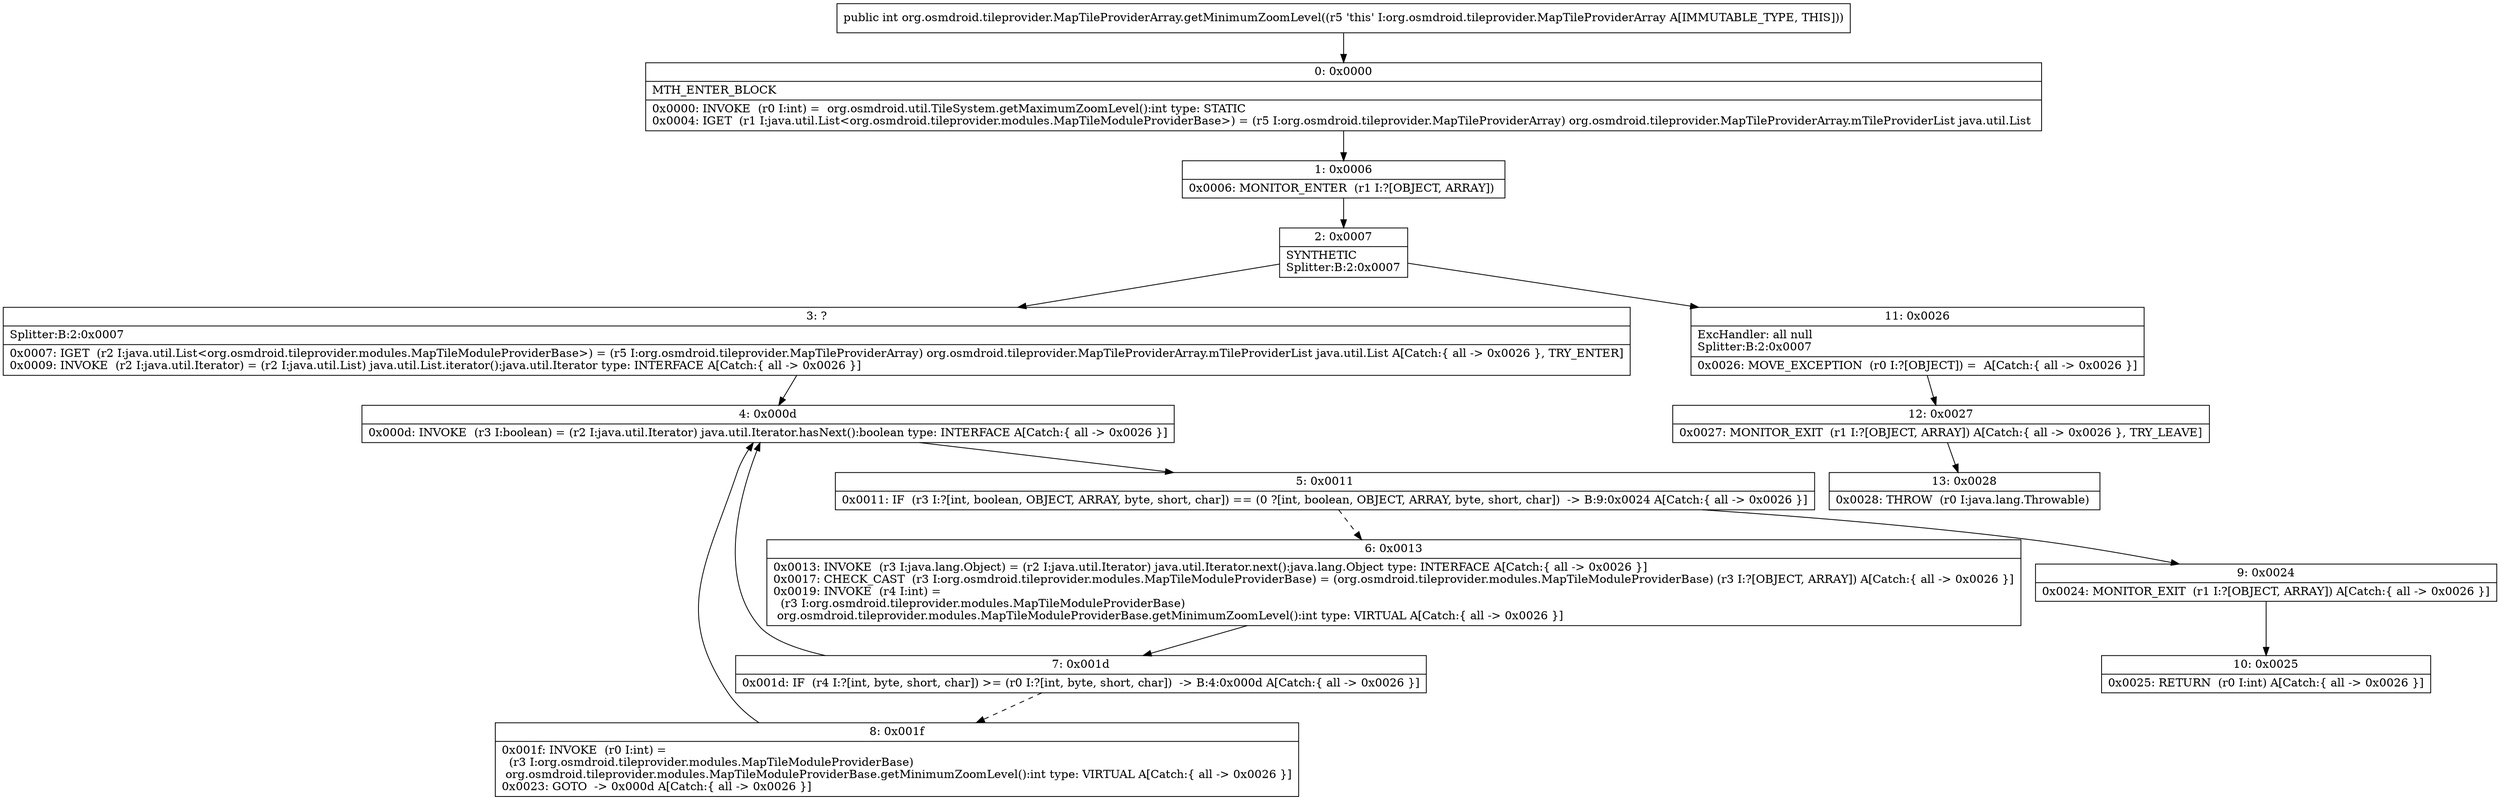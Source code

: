 digraph "CFG fororg.osmdroid.tileprovider.MapTileProviderArray.getMinimumZoomLevel()I" {
Node_0 [shape=record,label="{0\:\ 0x0000|MTH_ENTER_BLOCK\l|0x0000: INVOKE  (r0 I:int) =  org.osmdroid.util.TileSystem.getMaximumZoomLevel():int type: STATIC \l0x0004: IGET  (r1 I:java.util.List\<org.osmdroid.tileprovider.modules.MapTileModuleProviderBase\>) = (r5 I:org.osmdroid.tileprovider.MapTileProviderArray) org.osmdroid.tileprovider.MapTileProviderArray.mTileProviderList java.util.List \l}"];
Node_1 [shape=record,label="{1\:\ 0x0006|0x0006: MONITOR_ENTER  (r1 I:?[OBJECT, ARRAY]) \l}"];
Node_2 [shape=record,label="{2\:\ 0x0007|SYNTHETIC\lSplitter:B:2:0x0007\l}"];
Node_3 [shape=record,label="{3\:\ ?|Splitter:B:2:0x0007\l|0x0007: IGET  (r2 I:java.util.List\<org.osmdroid.tileprovider.modules.MapTileModuleProviderBase\>) = (r5 I:org.osmdroid.tileprovider.MapTileProviderArray) org.osmdroid.tileprovider.MapTileProviderArray.mTileProviderList java.util.List A[Catch:\{ all \-\> 0x0026 \}, TRY_ENTER]\l0x0009: INVOKE  (r2 I:java.util.Iterator) = (r2 I:java.util.List) java.util.List.iterator():java.util.Iterator type: INTERFACE A[Catch:\{ all \-\> 0x0026 \}]\l}"];
Node_4 [shape=record,label="{4\:\ 0x000d|0x000d: INVOKE  (r3 I:boolean) = (r2 I:java.util.Iterator) java.util.Iterator.hasNext():boolean type: INTERFACE A[Catch:\{ all \-\> 0x0026 \}]\l}"];
Node_5 [shape=record,label="{5\:\ 0x0011|0x0011: IF  (r3 I:?[int, boolean, OBJECT, ARRAY, byte, short, char]) == (0 ?[int, boolean, OBJECT, ARRAY, byte, short, char])  \-\> B:9:0x0024 A[Catch:\{ all \-\> 0x0026 \}]\l}"];
Node_6 [shape=record,label="{6\:\ 0x0013|0x0013: INVOKE  (r3 I:java.lang.Object) = (r2 I:java.util.Iterator) java.util.Iterator.next():java.lang.Object type: INTERFACE A[Catch:\{ all \-\> 0x0026 \}]\l0x0017: CHECK_CAST  (r3 I:org.osmdroid.tileprovider.modules.MapTileModuleProviderBase) = (org.osmdroid.tileprovider.modules.MapTileModuleProviderBase) (r3 I:?[OBJECT, ARRAY]) A[Catch:\{ all \-\> 0x0026 \}]\l0x0019: INVOKE  (r4 I:int) = \l  (r3 I:org.osmdroid.tileprovider.modules.MapTileModuleProviderBase)\l org.osmdroid.tileprovider.modules.MapTileModuleProviderBase.getMinimumZoomLevel():int type: VIRTUAL A[Catch:\{ all \-\> 0x0026 \}]\l}"];
Node_7 [shape=record,label="{7\:\ 0x001d|0x001d: IF  (r4 I:?[int, byte, short, char]) \>= (r0 I:?[int, byte, short, char])  \-\> B:4:0x000d A[Catch:\{ all \-\> 0x0026 \}]\l}"];
Node_8 [shape=record,label="{8\:\ 0x001f|0x001f: INVOKE  (r0 I:int) = \l  (r3 I:org.osmdroid.tileprovider.modules.MapTileModuleProviderBase)\l org.osmdroid.tileprovider.modules.MapTileModuleProviderBase.getMinimumZoomLevel():int type: VIRTUAL A[Catch:\{ all \-\> 0x0026 \}]\l0x0023: GOTO  \-\> 0x000d A[Catch:\{ all \-\> 0x0026 \}]\l}"];
Node_9 [shape=record,label="{9\:\ 0x0024|0x0024: MONITOR_EXIT  (r1 I:?[OBJECT, ARRAY]) A[Catch:\{ all \-\> 0x0026 \}]\l}"];
Node_10 [shape=record,label="{10\:\ 0x0025|0x0025: RETURN  (r0 I:int) A[Catch:\{ all \-\> 0x0026 \}]\l}"];
Node_11 [shape=record,label="{11\:\ 0x0026|ExcHandler: all null\lSplitter:B:2:0x0007\l|0x0026: MOVE_EXCEPTION  (r0 I:?[OBJECT]) =  A[Catch:\{ all \-\> 0x0026 \}]\l}"];
Node_12 [shape=record,label="{12\:\ 0x0027|0x0027: MONITOR_EXIT  (r1 I:?[OBJECT, ARRAY]) A[Catch:\{ all \-\> 0x0026 \}, TRY_LEAVE]\l}"];
Node_13 [shape=record,label="{13\:\ 0x0028|0x0028: THROW  (r0 I:java.lang.Throwable) \l}"];
MethodNode[shape=record,label="{public int org.osmdroid.tileprovider.MapTileProviderArray.getMinimumZoomLevel((r5 'this' I:org.osmdroid.tileprovider.MapTileProviderArray A[IMMUTABLE_TYPE, THIS])) }"];
MethodNode -> Node_0;
Node_0 -> Node_1;
Node_1 -> Node_2;
Node_2 -> Node_3;
Node_2 -> Node_11;
Node_3 -> Node_4;
Node_4 -> Node_5;
Node_5 -> Node_6[style=dashed];
Node_5 -> Node_9;
Node_6 -> Node_7;
Node_7 -> Node_4;
Node_7 -> Node_8[style=dashed];
Node_8 -> Node_4;
Node_9 -> Node_10;
Node_11 -> Node_12;
Node_12 -> Node_13;
}

